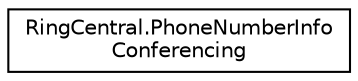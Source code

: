 digraph "Graphical Class Hierarchy"
{
 // LATEX_PDF_SIZE
  edge [fontname="Helvetica",fontsize="10",labelfontname="Helvetica",labelfontsize="10"];
  node [fontname="Helvetica",fontsize="10",shape=record];
  rankdir="LR";
  Node0 [label="RingCentral.PhoneNumberInfo\lConferencing",height=0.2,width=0.4,color="black", fillcolor="white", style="filled",URL="$classRingCentral_1_1PhoneNumberInfoConferencing.html",tooltip=" "];
}
